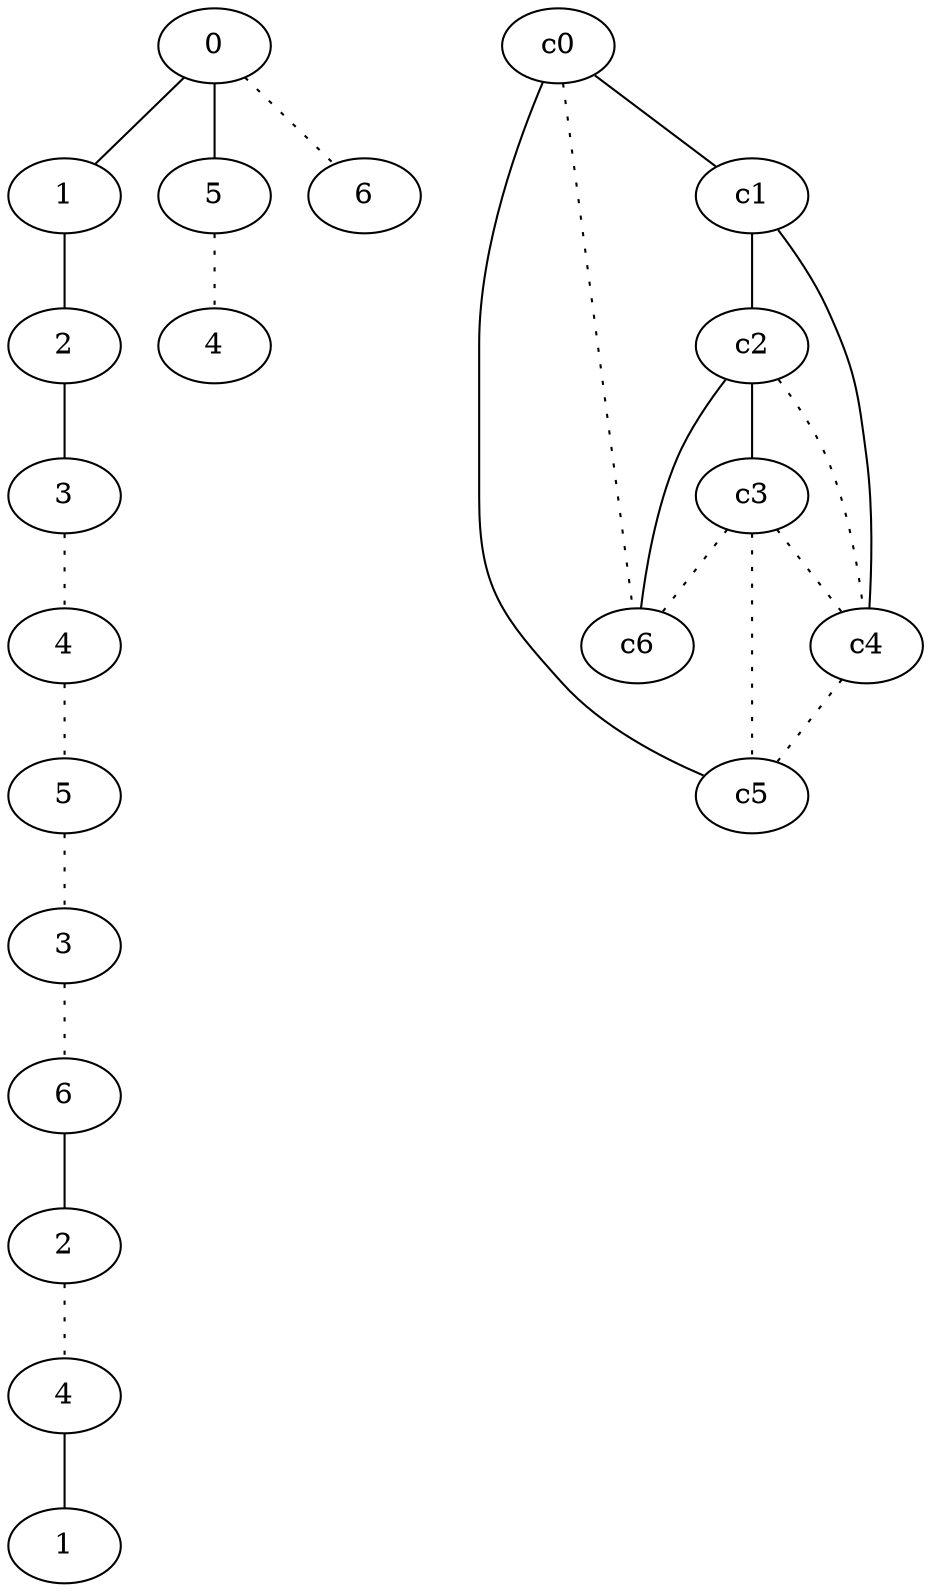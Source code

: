 graph {
a0[label=0];
a1[label=1];
a2[label=2];
a3[label=3];
a4[label=4];
a5[label=5];
a6[label=3];
a7[label=6];
a8[label=2];
a9[label=4];
a10[label=1];
a11[label=5];
a12[label=4];
a13[label=6];
a0 -- a1;
a0 -- a11;
a0 -- a13 [style=dotted];
a1 -- a2;
a2 -- a3;
a3 -- a4 [style=dotted];
a4 -- a5 [style=dotted];
a5 -- a6 [style=dotted];
a6 -- a7 [style=dotted];
a7 -- a8;
a8 -- a9 [style=dotted];
a9 -- a10;
a11 -- a12 [style=dotted];
c0 -- c1;
c0 -- c5;
c0 -- c6 [style=dotted];
c1 -- c2;
c1 -- c4;
c2 -- c3;
c2 -- c4 [style=dotted];
c2 -- c6;
c3 -- c4 [style=dotted];
c3 -- c5 [style=dotted];
c3 -- c6 [style=dotted];
c4 -- c5 [style=dotted];
}

